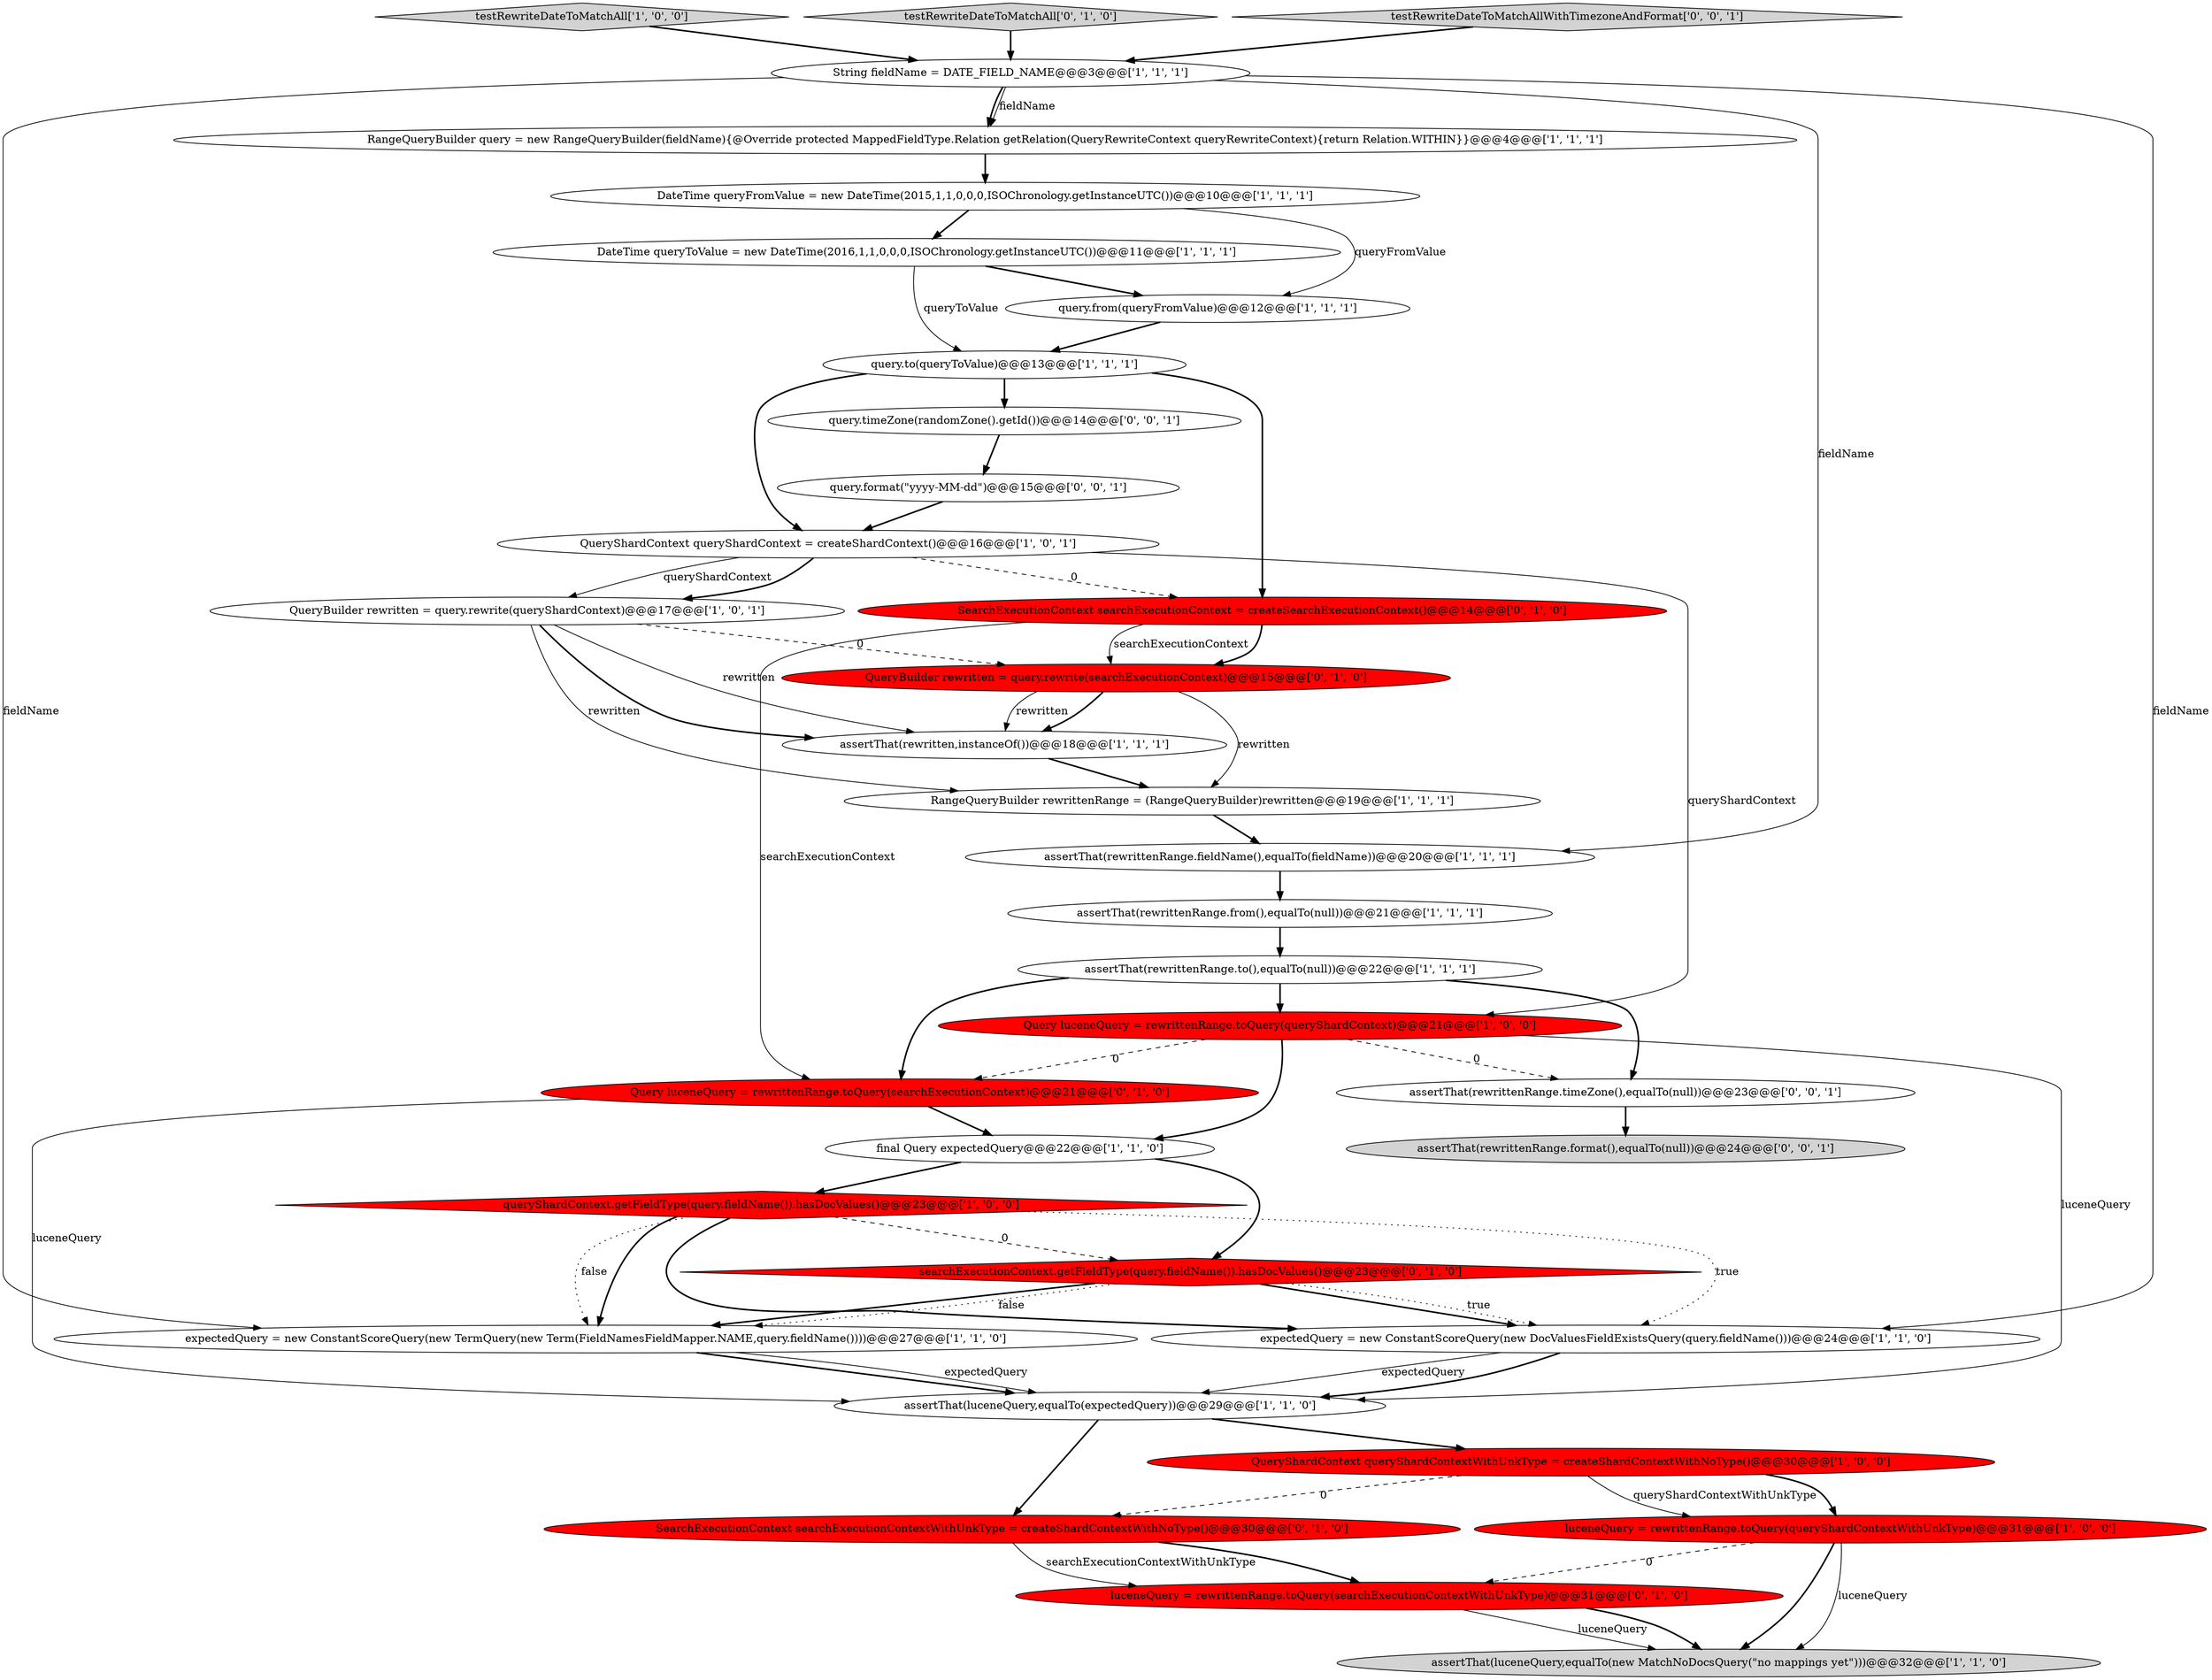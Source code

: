 digraph {
14 [style = filled, label = "QueryBuilder rewritten = query.rewrite(queryShardContext)@@@17@@@['1', '0', '1']", fillcolor = white, shape = ellipse image = "AAA0AAABBB1BBB"];
18 [style = filled, label = "testRewriteDateToMatchAll['1', '0', '0']", fillcolor = lightgray, shape = diamond image = "AAA0AAABBB1BBB"];
27 [style = filled, label = "luceneQuery = rewrittenRange.toQuery(searchExecutionContextWithUnkType)@@@31@@@['0', '1', '0']", fillcolor = red, shape = ellipse image = "AAA1AAABBB2BBB"];
23 [style = filled, label = "Query luceneQuery = rewrittenRange.toQuery(searchExecutionContext)@@@21@@@['0', '1', '0']", fillcolor = red, shape = ellipse image = "AAA1AAABBB2BBB"];
2 [style = filled, label = "Query luceneQuery = rewrittenRange.toQuery(queryShardContext)@@@21@@@['1', '0', '0']", fillcolor = red, shape = ellipse image = "AAA1AAABBB1BBB"];
11 [style = filled, label = "RangeQueryBuilder rewrittenRange = (RangeQueryBuilder)rewritten@@@19@@@['1', '1', '1']", fillcolor = white, shape = ellipse image = "AAA0AAABBB1BBB"];
22 [style = filled, label = "RangeQueryBuilder query = new RangeQueryBuilder(fieldName){@Override protected MappedFieldType.Relation getRelation(QueryRewriteContext queryRewriteContext){return Relation.WITHIN}}@@@4@@@['1', '1', '1']", fillcolor = white, shape = ellipse image = "AAA0AAABBB1BBB"];
30 [style = filled, label = "query.format(\"yyyy-MM-dd\")@@@15@@@['0', '0', '1']", fillcolor = white, shape = ellipse image = "AAA0AAABBB3BBB"];
26 [style = filled, label = "SearchExecutionContext searchExecutionContext = createSearchExecutionContext()@@@14@@@['0', '1', '0']", fillcolor = red, shape = ellipse image = "AAA1AAABBB2BBB"];
29 [style = filled, label = "SearchExecutionContext searchExecutionContextWithUnkType = createShardContextWithNoType()@@@30@@@['0', '1', '0']", fillcolor = red, shape = ellipse image = "AAA1AAABBB2BBB"];
17 [style = filled, label = "queryShardContext.getFieldType(query.fieldName()).hasDocValues()@@@23@@@['1', '0', '0']", fillcolor = red, shape = diamond image = "AAA1AAABBB1BBB"];
9 [style = filled, label = "expectedQuery = new ConstantScoreQuery(new TermQuery(new Term(FieldNamesFieldMapper.NAME,query.fieldName())))@@@27@@@['1', '1', '0']", fillcolor = white, shape = ellipse image = "AAA0AAABBB1BBB"];
7 [style = filled, label = "expectedQuery = new ConstantScoreQuery(new DocValuesFieldExistsQuery(query.fieldName()))@@@24@@@['1', '1', '0']", fillcolor = white, shape = ellipse image = "AAA0AAABBB1BBB"];
21 [style = filled, label = "assertThat(rewrittenRange.from(),equalTo(null))@@@21@@@['1', '1', '1']", fillcolor = white, shape = ellipse image = "AAA0AAABBB1BBB"];
6 [style = filled, label = "final Query expectedQuery@@@22@@@['1', '1', '0']", fillcolor = white, shape = ellipse image = "AAA0AAABBB1BBB"];
10 [style = filled, label = "assertThat(rewrittenRange.to(),equalTo(null))@@@22@@@['1', '1', '1']", fillcolor = white, shape = ellipse image = "AAA0AAABBB1BBB"];
25 [style = filled, label = "testRewriteDateToMatchAll['0', '1', '0']", fillcolor = lightgray, shape = diamond image = "AAA0AAABBB2BBB"];
31 [style = filled, label = "testRewriteDateToMatchAllWithTimezoneAndFormat['0', '0', '1']", fillcolor = lightgray, shape = diamond image = "AAA0AAABBB3BBB"];
32 [style = filled, label = "assertThat(rewrittenRange.timeZone(),equalTo(null))@@@23@@@['0', '0', '1']", fillcolor = white, shape = ellipse image = "AAA0AAABBB3BBB"];
0 [style = filled, label = "DateTime queryFromValue = new DateTime(2015,1,1,0,0,0,ISOChronology.getInstanceUTC())@@@10@@@['1', '1', '1']", fillcolor = white, shape = ellipse image = "AAA0AAABBB1BBB"];
1 [style = filled, label = "assertThat(rewrittenRange.fieldName(),equalTo(fieldName))@@@20@@@['1', '1', '1']", fillcolor = white, shape = ellipse image = "AAA0AAABBB1BBB"];
8 [style = filled, label = "assertThat(luceneQuery,equalTo(new MatchNoDocsQuery(\"no mappings yet\")))@@@32@@@['1', '1', '0']", fillcolor = lightgray, shape = ellipse image = "AAA0AAABBB1BBB"];
3 [style = filled, label = "assertThat(luceneQuery,equalTo(expectedQuery))@@@29@@@['1', '1', '0']", fillcolor = white, shape = ellipse image = "AAA0AAABBB1BBB"];
34 [style = filled, label = "query.timeZone(randomZone().getId())@@@14@@@['0', '0', '1']", fillcolor = white, shape = ellipse image = "AAA0AAABBB3BBB"];
16 [style = filled, label = "QueryShardContext queryShardContext = createShardContext()@@@16@@@['1', '0', '1']", fillcolor = white, shape = ellipse image = "AAA0AAABBB1BBB"];
19 [style = filled, label = "assertThat(rewritten,instanceOf())@@@18@@@['1', '1', '1']", fillcolor = white, shape = ellipse image = "AAA0AAABBB1BBB"];
33 [style = filled, label = "assertThat(rewrittenRange.format(),equalTo(null))@@@24@@@['0', '0', '1']", fillcolor = lightgray, shape = ellipse image = "AAA0AAABBB3BBB"];
20 [style = filled, label = "query.to(queryToValue)@@@13@@@['1', '1', '1']", fillcolor = white, shape = ellipse image = "AAA0AAABBB1BBB"];
24 [style = filled, label = "QueryBuilder rewritten = query.rewrite(searchExecutionContext)@@@15@@@['0', '1', '0']", fillcolor = red, shape = ellipse image = "AAA1AAABBB2BBB"];
5 [style = filled, label = "QueryShardContext queryShardContextWithUnkType = createShardContextWithNoType()@@@30@@@['1', '0', '0']", fillcolor = red, shape = ellipse image = "AAA1AAABBB1BBB"];
13 [style = filled, label = "luceneQuery = rewrittenRange.toQuery(queryShardContextWithUnkType)@@@31@@@['1', '0', '0']", fillcolor = red, shape = ellipse image = "AAA1AAABBB1BBB"];
28 [style = filled, label = "searchExecutionContext.getFieldType(query.fieldName()).hasDocValues()@@@23@@@['0', '1', '0']", fillcolor = red, shape = diamond image = "AAA1AAABBB2BBB"];
15 [style = filled, label = "DateTime queryToValue = new DateTime(2016,1,1,0,0,0,ISOChronology.getInstanceUTC())@@@11@@@['1', '1', '1']", fillcolor = white, shape = ellipse image = "AAA0AAABBB1BBB"];
4 [style = filled, label = "query.from(queryFromValue)@@@12@@@['1', '1', '1']", fillcolor = white, shape = ellipse image = "AAA0AAABBB1BBB"];
12 [style = filled, label = "String fieldName = DATE_FIELD_NAME@@@3@@@['1', '1', '1']", fillcolor = white, shape = ellipse image = "AAA0AAABBB1BBB"];
2->23 [style = dashed, label="0"];
6->17 [style = bold, label=""];
14->24 [style = dashed, label="0"];
16->2 [style = solid, label="queryShardContext"];
21->10 [style = bold, label=""];
14->11 [style = solid, label="rewritten"];
24->19 [style = bold, label=""];
11->1 [style = bold, label=""];
24->19 [style = solid, label="rewritten"];
2->6 [style = bold, label=""];
20->26 [style = bold, label=""];
20->34 [style = bold, label=""];
12->22 [style = solid, label="fieldName"];
17->9 [style = bold, label=""];
2->32 [style = dashed, label="0"];
28->7 [style = bold, label=""];
18->12 [style = bold, label=""];
27->8 [style = solid, label="luceneQuery"];
28->9 [style = bold, label=""];
14->19 [style = bold, label=""];
16->14 [style = solid, label="queryShardContext"];
19->11 [style = bold, label=""];
10->32 [style = bold, label=""];
5->13 [style = solid, label="queryShardContextWithUnkType"];
5->29 [style = dashed, label="0"];
26->24 [style = bold, label=""];
13->8 [style = solid, label="luceneQuery"];
34->30 [style = bold, label=""];
31->12 [style = bold, label=""];
0->15 [style = bold, label=""];
24->11 [style = solid, label="rewritten"];
12->9 [style = solid, label="fieldName"];
7->3 [style = solid, label="expectedQuery"];
14->19 [style = solid, label="rewritten"];
7->3 [style = bold, label=""];
32->33 [style = bold, label=""];
17->7 [style = bold, label=""];
12->7 [style = solid, label="fieldName"];
16->26 [style = dashed, label="0"];
23->3 [style = solid, label="luceneQuery"];
29->27 [style = bold, label=""];
26->24 [style = solid, label="searchExecutionContext"];
17->28 [style = dashed, label="0"];
3->5 [style = bold, label=""];
29->27 [style = solid, label="searchExecutionContextWithUnkType"];
28->9 [style = dotted, label="false"];
22->0 [style = bold, label=""];
20->16 [style = bold, label=""];
13->27 [style = dashed, label="0"];
25->12 [style = bold, label=""];
10->23 [style = bold, label=""];
2->3 [style = solid, label="luceneQuery"];
1->21 [style = bold, label=""];
5->13 [style = bold, label=""];
23->6 [style = bold, label=""];
17->9 [style = dotted, label="false"];
28->7 [style = dotted, label="true"];
15->4 [style = bold, label=""];
4->20 [style = bold, label=""];
0->4 [style = solid, label="queryFromValue"];
12->1 [style = solid, label="fieldName"];
16->14 [style = bold, label=""];
9->3 [style = bold, label=""];
10->2 [style = bold, label=""];
17->7 [style = dotted, label="true"];
26->23 [style = solid, label="searchExecutionContext"];
13->8 [style = bold, label=""];
30->16 [style = bold, label=""];
9->3 [style = solid, label="expectedQuery"];
3->29 [style = bold, label=""];
12->22 [style = bold, label=""];
27->8 [style = bold, label=""];
6->28 [style = bold, label=""];
15->20 [style = solid, label="queryToValue"];
}
